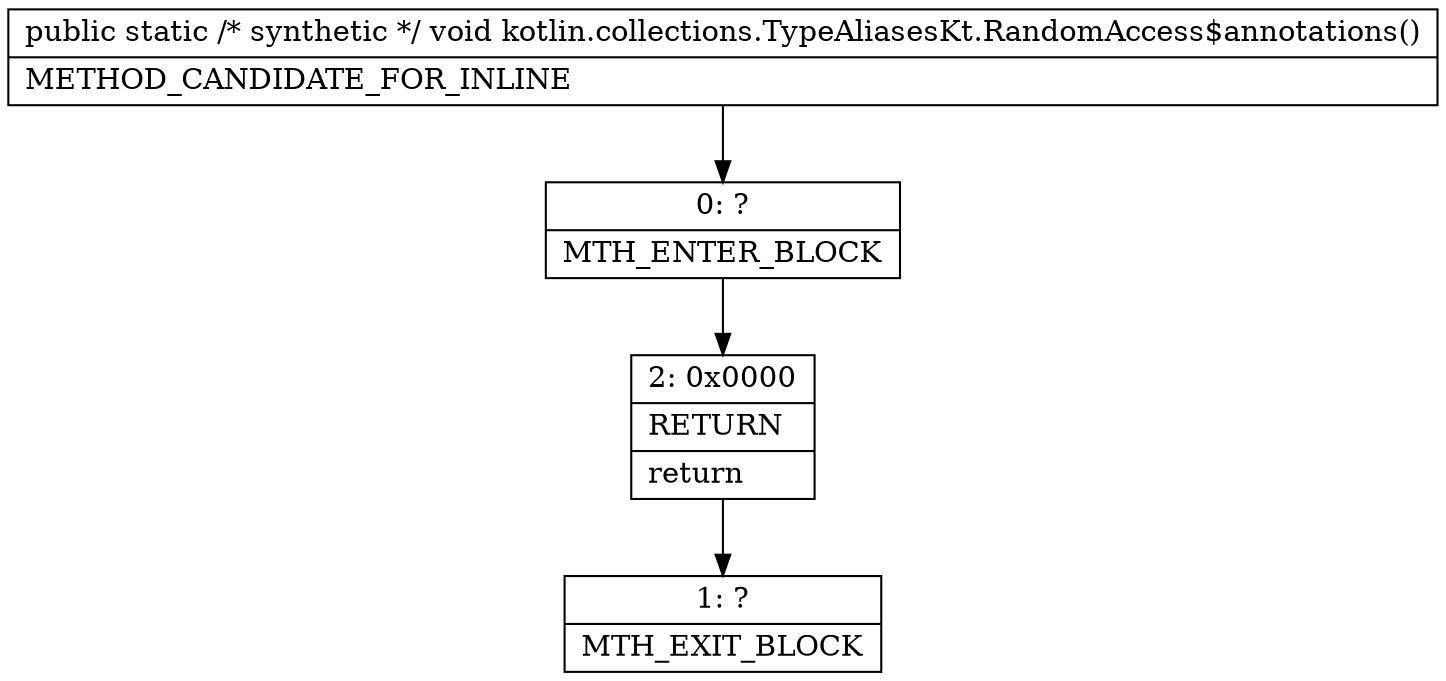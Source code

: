 digraph "CFG forkotlin.collections.TypeAliasesKt.RandomAccess$annotations()V" {
Node_0 [shape=record,label="{0\:\ ?|MTH_ENTER_BLOCK\l}"];
Node_2 [shape=record,label="{2\:\ 0x0000|RETURN\l|return\l}"];
Node_1 [shape=record,label="{1\:\ ?|MTH_EXIT_BLOCK\l}"];
MethodNode[shape=record,label="{public static \/* synthetic *\/ void kotlin.collections.TypeAliasesKt.RandomAccess$annotations()  | METHOD_CANDIDATE_FOR_INLINE\l}"];
MethodNode -> Node_0;Node_0 -> Node_2;
Node_2 -> Node_1;
}

